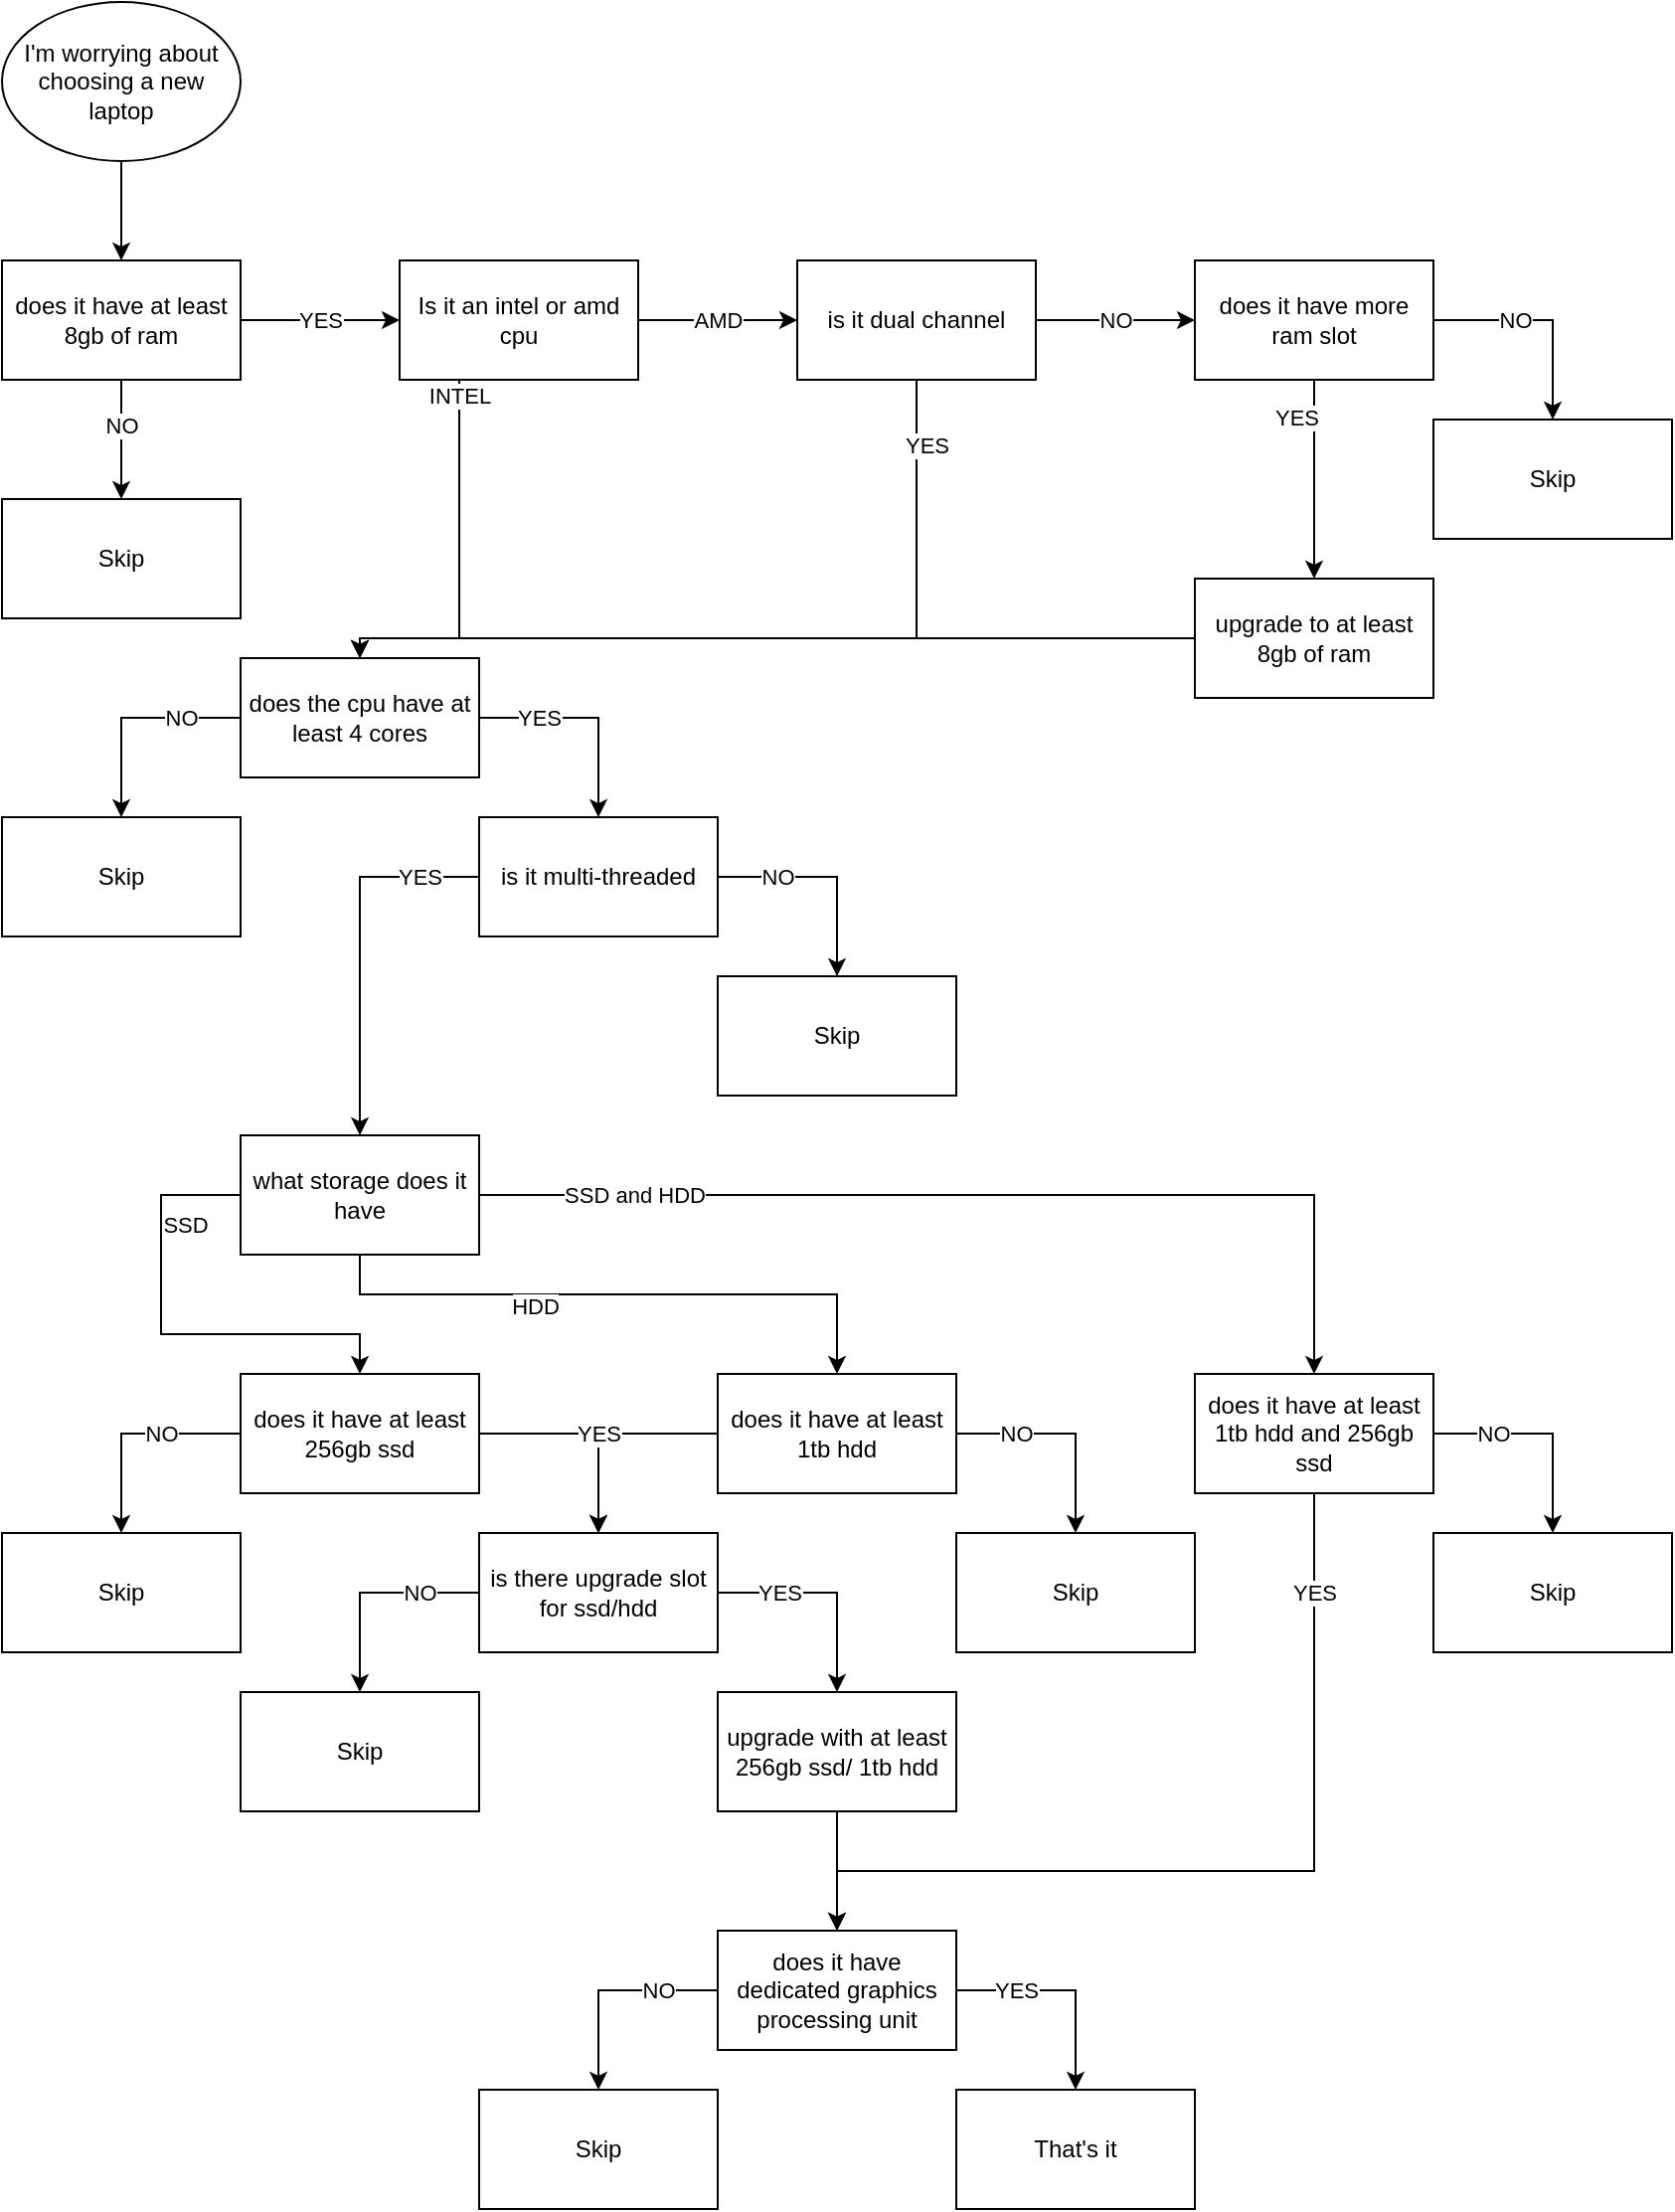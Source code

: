 <mxfile version="20.5.3" type="device"><diagram id="zUy31s-z6RZ6tH_L0L7-" name="Page-1"><mxGraphModel dx="1385" dy="635" grid="1" gridSize="10" guides="1" tooltips="1" connect="1" arrows="1" fold="1" page="1" pageScale="1" pageWidth="850" pageHeight="1100" math="0" shadow="0"><root><mxCell id="0"/><mxCell id="1" parent="0"/><mxCell id="RWWSuAAZR2KexeUVRqLG-8" style="edgeStyle=orthogonalEdgeStyle;rounded=0;orthogonalLoop=1;jettySize=auto;html=1;entryX=0;entryY=0.5;entryDx=0;entryDy=0;" edge="1" parent="1" source="RWWSuAAZR2KexeUVRqLG-1" target="RWWSuAAZR2KexeUVRqLG-2"><mxGeometry relative="1" as="geometry"><Array as="points"><mxPoint x="380" y="160"/><mxPoint x="380" y="160"/></Array></mxGeometry></mxCell><mxCell id="RWWSuAAZR2KexeUVRqLG-80" value="AMD" style="edgeLabel;html=1;align=center;verticalAlign=middle;resizable=0;points=[];" vertex="1" connectable="0" parent="RWWSuAAZR2KexeUVRqLG-8"><mxGeometry x="0.394" relative="1" as="geometry"><mxPoint x="-16" as="offset"/></mxGeometry></mxCell><mxCell id="RWWSuAAZR2KexeUVRqLG-69" style="edgeStyle=orthogonalEdgeStyle;rounded=0;orthogonalLoop=1;jettySize=auto;html=1;entryX=0.5;entryY=0;entryDx=0;entryDy=0;" edge="1" parent="1" source="RWWSuAAZR2KexeUVRqLG-1" target="RWWSuAAZR2KexeUVRqLG-58"><mxGeometry relative="1" as="geometry"><Array as="points"><mxPoint x="230" y="320"/><mxPoint x="180" y="320"/></Array></mxGeometry></mxCell><mxCell id="RWWSuAAZR2KexeUVRqLG-78" value="INTEL" style="edgeLabel;html=1;align=center;verticalAlign=middle;resizable=0;points=[];" vertex="1" connectable="0" parent="RWWSuAAZR2KexeUVRqLG-69"><mxGeometry x="-0.923" y="1" relative="1" as="geometry"><mxPoint x="-1" as="offset"/></mxGeometry></mxCell><mxCell id="RWWSuAAZR2KexeUVRqLG-1" value="Is it an intel or amd cpu" style="rounded=0;whiteSpace=wrap;html=1;" vertex="1" parent="1"><mxGeometry x="200" y="130" width="120" height="60" as="geometry"/></mxCell><mxCell id="RWWSuAAZR2KexeUVRqLG-10" style="edgeStyle=orthogonalEdgeStyle;rounded=0;orthogonalLoop=1;jettySize=auto;html=1;entryX=0;entryY=0.5;entryDx=0;entryDy=0;exitX=1;exitY=0.5;exitDx=0;exitDy=0;" edge="1" parent="1" source="RWWSuAAZR2KexeUVRqLG-2" target="RWWSuAAZR2KexeUVRqLG-3"><mxGeometry relative="1" as="geometry"><mxPoint x="610" y="360" as="sourcePoint"/><Array as="points"><mxPoint x="590" y="160"/><mxPoint x="590" y="160"/></Array></mxGeometry></mxCell><mxCell id="RWWSuAAZR2KexeUVRqLG-81" value="NO" style="edgeLabel;html=1;align=center;verticalAlign=middle;resizable=0;points=[];" vertex="1" connectable="0" parent="RWWSuAAZR2KexeUVRqLG-10"><mxGeometry x="-0.382" y="-2" relative="1" as="geometry"><mxPoint x="15" y="-2" as="offset"/></mxGeometry></mxCell><mxCell id="RWWSuAAZR2KexeUVRqLG-68" style="edgeStyle=orthogonalEdgeStyle;rounded=0;orthogonalLoop=1;jettySize=auto;html=1;entryX=0.5;entryY=0;entryDx=0;entryDy=0;" edge="1" parent="1" source="RWWSuAAZR2KexeUVRqLG-2" target="RWWSuAAZR2KexeUVRqLG-58"><mxGeometry relative="1" as="geometry"><Array as="points"><mxPoint x="460" y="320"/><mxPoint x="180" y="320"/></Array></mxGeometry></mxCell><mxCell id="RWWSuAAZR2KexeUVRqLG-79" value="YES" style="edgeLabel;html=1;align=center;verticalAlign=middle;resizable=0;points=[];" vertex="1" connectable="0" parent="RWWSuAAZR2KexeUVRqLG-68"><mxGeometry x="-0.833" y="2" relative="1" as="geometry"><mxPoint x="3" y="-2" as="offset"/></mxGeometry></mxCell><mxCell id="RWWSuAAZR2KexeUVRqLG-2" value="is it dual channel" style="rounded=0;whiteSpace=wrap;html=1;" vertex="1" parent="1"><mxGeometry x="400" y="130" width="120" height="60" as="geometry"/></mxCell><mxCell id="RWWSuAAZR2KexeUVRqLG-48" style="edgeStyle=orthogonalEdgeStyle;rounded=0;orthogonalLoop=1;jettySize=auto;html=1;entryX=0.5;entryY=0;entryDx=0;entryDy=0;" edge="1" parent="1" source="RWWSuAAZR2KexeUVRqLG-3" target="RWWSuAAZR2KexeUVRqLG-22"><mxGeometry relative="1" as="geometry"><mxPoint x="560" y="460" as="targetPoint"/><Array as="points"><mxPoint x="660" y="290"/><mxPoint x="660" y="290"/></Array></mxGeometry></mxCell><mxCell id="RWWSuAAZR2KexeUVRqLG-82" value="YES" style="edgeLabel;html=1;align=center;verticalAlign=middle;resizable=0;points=[];" vertex="1" connectable="0" parent="RWWSuAAZR2KexeUVRqLG-48"><mxGeometry x="-0.618" relative="1" as="geometry"><mxPoint x="-9" as="offset"/></mxGeometry></mxCell><mxCell id="RWWSuAAZR2KexeUVRqLG-52" style="edgeStyle=orthogonalEdgeStyle;rounded=0;orthogonalLoop=1;jettySize=auto;html=1;entryX=0.5;entryY=0;entryDx=0;entryDy=0;" edge="1" parent="1" source="RWWSuAAZR2KexeUVRqLG-3" target="RWWSuAAZR2KexeUVRqLG-23"><mxGeometry relative="1" as="geometry"><mxPoint x="780" y="480" as="targetPoint"/><Array as="points"><mxPoint x="780" y="160"/></Array></mxGeometry></mxCell><mxCell id="RWWSuAAZR2KexeUVRqLG-83" value="NO" style="edgeLabel;html=1;align=center;verticalAlign=middle;resizable=0;points=[];" vertex="1" connectable="0" parent="RWWSuAAZR2KexeUVRqLG-52"><mxGeometry x="-0.576" relative="1" as="geometry"><mxPoint x="17" as="offset"/></mxGeometry></mxCell><mxCell id="RWWSuAAZR2KexeUVRqLG-3" value="does it have more ram slot" style="rounded=0;whiteSpace=wrap;html=1;" vertex="1" parent="1"><mxGeometry x="600" y="130" width="120" height="60" as="geometry"/></mxCell><mxCell id="RWWSuAAZR2KexeUVRqLG-7" style="edgeStyle=orthogonalEdgeStyle;rounded=0;orthogonalLoop=1;jettySize=auto;html=1;entryX=0;entryY=0.5;entryDx=0;entryDy=0;" edge="1" parent="1" source="RWWSuAAZR2KexeUVRqLG-4" target="RWWSuAAZR2KexeUVRqLG-1"><mxGeometry relative="1" as="geometry"><mxPoint x="190" y="160" as="targetPoint"/><Array as="points"/></mxGeometry></mxCell><mxCell id="RWWSuAAZR2KexeUVRqLG-76" value="YES" style="edgeLabel;html=1;align=center;verticalAlign=middle;resizable=0;points=[];" vertex="1" connectable="0" parent="RWWSuAAZR2KexeUVRqLG-7"><mxGeometry x="-0.591" y="-1" relative="1" as="geometry"><mxPoint x="23" y="-1" as="offset"/></mxGeometry></mxCell><mxCell id="RWWSuAAZR2KexeUVRqLG-25" style="edgeStyle=orthogonalEdgeStyle;rounded=0;orthogonalLoop=1;jettySize=auto;html=1;entryX=0.5;entryY=0;entryDx=0;entryDy=0;" edge="1" parent="1" source="RWWSuAAZR2KexeUVRqLG-4" target="RWWSuAAZR2KexeUVRqLG-24"><mxGeometry relative="1" as="geometry"><Array as="points"><mxPoint x="60" y="220"/><mxPoint x="60" y="220"/></Array></mxGeometry></mxCell><mxCell id="RWWSuAAZR2KexeUVRqLG-75" value="NO" style="edgeLabel;html=1;align=center;verticalAlign=middle;resizable=0;points=[];" vertex="1" connectable="0" parent="RWWSuAAZR2KexeUVRqLG-25"><mxGeometry x="-0.327" y="-1" relative="1" as="geometry"><mxPoint x="1" y="3" as="offset"/></mxGeometry></mxCell><mxCell id="RWWSuAAZR2KexeUVRqLG-4" value="does it have at least 8gb of ram" style="rounded=0;whiteSpace=wrap;html=1;" vertex="1" parent="1"><mxGeometry y="130" width="120" height="60" as="geometry"/></mxCell><mxCell id="RWWSuAAZR2KexeUVRqLG-26" style="edgeStyle=orthogonalEdgeStyle;rounded=0;orthogonalLoop=1;jettySize=auto;html=1;entryX=0.5;entryY=0;entryDx=0;entryDy=0;" edge="1" parent="1" source="RWWSuAAZR2KexeUVRqLG-11" target="RWWSuAAZR2KexeUVRqLG-20"><mxGeometry relative="1" as="geometry"/></mxCell><mxCell id="RWWSuAAZR2KexeUVRqLG-89" value="SSD and HDD" style="edgeLabel;html=1;align=center;verticalAlign=middle;resizable=0;points=[];" vertex="1" connectable="0" parent="RWWSuAAZR2KexeUVRqLG-26"><mxGeometry x="-0.873" y="1" relative="1" as="geometry"><mxPoint x="45" y="1" as="offset"/></mxGeometry></mxCell><mxCell id="RWWSuAAZR2KexeUVRqLG-27" style="edgeStyle=orthogonalEdgeStyle;rounded=0;orthogonalLoop=1;jettySize=auto;html=1;exitX=0.5;exitY=1;exitDx=0;exitDy=0;entryX=0.5;entryY=0;entryDx=0;entryDy=0;" edge="1" parent="1" source="RWWSuAAZR2KexeUVRqLG-11" target="RWWSuAAZR2KexeUVRqLG-15"><mxGeometry relative="1" as="geometry"><Array as="points"><mxPoint x="180" y="650"/><mxPoint x="420" y="650"/></Array></mxGeometry></mxCell><mxCell id="RWWSuAAZR2KexeUVRqLG-91" value="HDD" style="edgeLabel;html=1;align=center;verticalAlign=middle;resizable=0;points=[];" vertex="1" connectable="0" parent="RWWSuAAZR2KexeUVRqLG-27"><mxGeometry x="-0.269" y="2" relative="1" as="geometry"><mxPoint x="-2" y="8" as="offset"/></mxGeometry></mxCell><mxCell id="RWWSuAAZR2KexeUVRqLG-28" style="edgeStyle=orthogonalEdgeStyle;rounded=0;orthogonalLoop=1;jettySize=auto;html=1;entryX=0.5;entryY=0;entryDx=0;entryDy=0;" edge="1" parent="1" source="RWWSuAAZR2KexeUVRqLG-11" target="RWWSuAAZR2KexeUVRqLG-14"><mxGeometry relative="1" as="geometry"><Array as="points"><mxPoint x="80" y="600"/><mxPoint x="80" y="670"/><mxPoint x="180" y="670"/></Array></mxGeometry></mxCell><mxCell id="RWWSuAAZR2KexeUVRqLG-88" value="SSD" style="edgeLabel;html=1;align=center;verticalAlign=middle;resizable=0;points=[];" vertex="1" connectable="0" parent="RWWSuAAZR2KexeUVRqLG-28"><mxGeometry x="-0.536" y="-1" relative="1" as="geometry"><mxPoint x="13" y="1" as="offset"/></mxGeometry></mxCell><mxCell id="RWWSuAAZR2KexeUVRqLG-11" value="what storage does it have" style="rounded=0;whiteSpace=wrap;html=1;" vertex="1" parent="1"><mxGeometry x="120" y="570" width="120" height="60" as="geometry"/></mxCell><mxCell id="RWWSuAAZR2KexeUVRqLG-29" style="edgeStyle=orthogonalEdgeStyle;rounded=0;orthogonalLoop=1;jettySize=auto;html=1;" edge="1" parent="1" source="RWWSuAAZR2KexeUVRqLG-14" target="RWWSuAAZR2KexeUVRqLG-17"><mxGeometry relative="1" as="geometry"><Array as="points"><mxPoint x="300" y="720"/></Array></mxGeometry></mxCell><mxCell id="RWWSuAAZR2KexeUVRqLG-38" style="edgeStyle=orthogonalEdgeStyle;rounded=0;orthogonalLoop=1;jettySize=auto;html=1;entryX=0.5;entryY=0;entryDx=0;entryDy=0;" edge="1" parent="1" source="RWWSuAAZR2KexeUVRqLG-14" target="RWWSuAAZR2KexeUVRqLG-37"><mxGeometry relative="1" as="geometry"><Array as="points"><mxPoint x="60" y="720"/></Array></mxGeometry></mxCell><mxCell id="RWWSuAAZR2KexeUVRqLG-98" value="NO" style="edgeLabel;html=1;align=center;verticalAlign=middle;resizable=0;points=[];" vertex="1" connectable="0" parent="RWWSuAAZR2KexeUVRqLG-38"><mxGeometry x="-0.21" y="-3" relative="1" as="geometry"><mxPoint x="3" y="3" as="offset"/></mxGeometry></mxCell><mxCell id="RWWSuAAZR2KexeUVRqLG-14" value="does it have at least 256gb ssd" style="rounded=0;whiteSpace=wrap;html=1;" vertex="1" parent="1"><mxGeometry x="120" y="690" width="120" height="60" as="geometry"/></mxCell><mxCell id="RWWSuAAZR2KexeUVRqLG-33" style="edgeStyle=orthogonalEdgeStyle;rounded=0;orthogonalLoop=1;jettySize=auto;html=1;entryX=0.5;entryY=0;entryDx=0;entryDy=0;" edge="1" parent="1" source="RWWSuAAZR2KexeUVRqLG-15" target="RWWSuAAZR2KexeUVRqLG-17"><mxGeometry relative="1" as="geometry"><Array as="points"><mxPoint x="300" y="720"/></Array></mxGeometry></mxCell><mxCell id="RWWSuAAZR2KexeUVRqLG-97" value="YES" style="edgeLabel;html=1;align=center;verticalAlign=middle;resizable=0;points=[];" vertex="1" connectable="0" parent="RWWSuAAZR2KexeUVRqLG-33"><mxGeometry x="0.091" y="-1" relative="1" as="geometry"><mxPoint x="1" as="offset"/></mxGeometry></mxCell><mxCell id="RWWSuAAZR2KexeUVRqLG-36" style="edgeStyle=orthogonalEdgeStyle;rounded=0;orthogonalLoop=1;jettySize=auto;html=1;entryX=0.5;entryY=0;entryDx=0;entryDy=0;" edge="1" parent="1" source="RWWSuAAZR2KexeUVRqLG-15" target="RWWSuAAZR2KexeUVRqLG-35"><mxGeometry relative="1" as="geometry"><Array as="points"><mxPoint x="540" y="720"/></Array></mxGeometry></mxCell><mxCell id="RWWSuAAZR2KexeUVRqLG-96" value="NO" style="edgeLabel;html=1;align=center;verticalAlign=middle;resizable=0;points=[];" vertex="1" connectable="0" parent="RWWSuAAZR2KexeUVRqLG-36"><mxGeometry x="-0.335" y="-3" relative="1" as="geometry"><mxPoint x="-7" y="-3" as="offset"/></mxGeometry></mxCell><mxCell id="RWWSuAAZR2KexeUVRqLG-15" value="does it have at least 1tb hdd" style="rounded=0;whiteSpace=wrap;html=1;" vertex="1" parent="1"><mxGeometry x="360" y="690" width="120" height="60" as="geometry"/></mxCell><mxCell id="RWWSuAAZR2KexeUVRqLG-42" style="edgeStyle=orthogonalEdgeStyle;rounded=0;orthogonalLoop=1;jettySize=auto;html=1;entryX=0.5;entryY=0;entryDx=0;entryDy=0;" edge="1" parent="1" source="RWWSuAAZR2KexeUVRqLG-17" target="RWWSuAAZR2KexeUVRqLG-41"><mxGeometry relative="1" as="geometry"><Array as="points"><mxPoint x="180" y="800"/></Array></mxGeometry></mxCell><mxCell id="RWWSuAAZR2KexeUVRqLG-99" value="NO" style="edgeLabel;html=1;align=center;verticalAlign=middle;resizable=0;points=[];" vertex="1" connectable="0" parent="RWWSuAAZR2KexeUVRqLG-42"><mxGeometry x="-0.035" y="-3" relative="1" as="geometry"><mxPoint x="23" y="3" as="offset"/></mxGeometry></mxCell><mxCell id="RWWSuAAZR2KexeUVRqLG-43" style="edgeStyle=orthogonalEdgeStyle;rounded=0;orthogonalLoop=1;jettySize=auto;html=1;entryX=0.5;entryY=0;entryDx=0;entryDy=0;" edge="1" parent="1" source="RWWSuAAZR2KexeUVRqLG-17" target="RWWSuAAZR2KexeUVRqLG-39"><mxGeometry relative="1" as="geometry"><Array as="points"><mxPoint x="420" y="800"/></Array></mxGeometry></mxCell><mxCell id="RWWSuAAZR2KexeUVRqLG-100" value="YES" style="edgeLabel;html=1;align=center;verticalAlign=middle;resizable=0;points=[];" vertex="1" connectable="0" parent="RWWSuAAZR2KexeUVRqLG-43"><mxGeometry x="-0.611" y="-1" relative="1" as="geometry"><mxPoint x="9" y="-1" as="offset"/></mxGeometry></mxCell><mxCell id="RWWSuAAZR2KexeUVRqLG-17" value="is there upgrade slot for ssd/hdd" style="rounded=0;whiteSpace=wrap;html=1;" vertex="1" parent="1"><mxGeometry x="240" y="770" width="120" height="60" as="geometry"/></mxCell><mxCell id="RWWSuAAZR2KexeUVRqLG-32" style="edgeStyle=orthogonalEdgeStyle;rounded=0;orthogonalLoop=1;jettySize=auto;html=1;entryX=0.5;entryY=0;entryDx=0;entryDy=0;" edge="1" parent="1" source="RWWSuAAZR2KexeUVRqLG-20" target="RWWSuAAZR2KexeUVRqLG-21"><mxGeometry relative="1" as="geometry"><mxPoint x="420" y="850" as="targetPoint"/><Array as="points"><mxPoint x="660" y="940"/><mxPoint x="420" y="940"/></Array></mxGeometry></mxCell><mxCell id="RWWSuAAZR2KexeUVRqLG-95" value="YES" style="edgeLabel;html=1;align=center;verticalAlign=middle;resizable=0;points=[];" vertex="1" connectable="0" parent="RWWSuAAZR2KexeUVRqLG-32"><mxGeometry x="-0.752" y="-2" relative="1" as="geometry"><mxPoint x="2" y="-7" as="offset"/></mxGeometry></mxCell><mxCell id="RWWSuAAZR2KexeUVRqLG-93" style="edgeStyle=orthogonalEdgeStyle;rounded=0;orthogonalLoop=1;jettySize=auto;html=1;entryX=0.5;entryY=0;entryDx=0;entryDy=0;" edge="1" parent="1" source="RWWSuAAZR2KexeUVRqLG-20" target="RWWSuAAZR2KexeUVRqLG-92"><mxGeometry relative="1" as="geometry"><Array as="points"><mxPoint x="780" y="720"/></Array></mxGeometry></mxCell><mxCell id="RWWSuAAZR2KexeUVRqLG-94" value="NO" style="edgeLabel;html=1;align=center;verticalAlign=middle;resizable=0;points=[];" vertex="1" connectable="0" parent="RWWSuAAZR2KexeUVRqLG-93"><mxGeometry x="-0.724" y="-2" relative="1" as="geometry"><mxPoint x="15" y="-2" as="offset"/></mxGeometry></mxCell><mxCell id="RWWSuAAZR2KexeUVRqLG-20" value="does it have at least 1tb hdd and 256gb ssd" style="rounded=0;whiteSpace=wrap;html=1;" vertex="1" parent="1"><mxGeometry x="600" y="690" width="120" height="60" as="geometry"/></mxCell><mxCell id="RWWSuAAZR2KexeUVRqLG-72" style="edgeStyle=orthogonalEdgeStyle;rounded=0;orthogonalLoop=1;jettySize=auto;html=1;entryX=0.5;entryY=0;entryDx=0;entryDy=0;" edge="1" parent="1" source="RWWSuAAZR2KexeUVRqLG-21" target="RWWSuAAZR2KexeUVRqLG-71"><mxGeometry relative="1" as="geometry"><Array as="points"><mxPoint x="540" y="1000"/></Array></mxGeometry></mxCell><mxCell id="RWWSuAAZR2KexeUVRqLG-102" value="YES" style="edgeLabel;html=1;align=center;verticalAlign=middle;resizable=0;points=[];" vertex="1" connectable="0" parent="RWWSuAAZR2KexeUVRqLG-72"><mxGeometry x="-0.673" relative="1" as="geometry"><mxPoint x="12" as="offset"/></mxGeometry></mxCell><mxCell id="RWWSuAAZR2KexeUVRqLG-73" style="edgeStyle=orthogonalEdgeStyle;rounded=0;orthogonalLoop=1;jettySize=auto;html=1;entryX=0.5;entryY=0;entryDx=0;entryDy=0;" edge="1" parent="1" source="RWWSuAAZR2KexeUVRqLG-21" target="RWWSuAAZR2KexeUVRqLG-70"><mxGeometry relative="1" as="geometry"><Array as="points"><mxPoint x="300" y="1000"/></Array></mxGeometry></mxCell><mxCell id="RWWSuAAZR2KexeUVRqLG-101" value="NO" style="edgeLabel;html=1;align=center;verticalAlign=middle;resizable=0;points=[];" vertex="1" connectable="0" parent="RWWSuAAZR2KexeUVRqLG-73"><mxGeometry x="-0.323" y="-1" relative="1" as="geometry"><mxPoint x="7" y="1" as="offset"/></mxGeometry></mxCell><mxCell id="RWWSuAAZR2KexeUVRqLG-21" value="does it have dedicated graphics processing unit" style="rounded=0;whiteSpace=wrap;html=1;" vertex="1" parent="1"><mxGeometry x="360" y="970" width="120" height="60" as="geometry"/></mxCell><mxCell id="RWWSuAAZR2KexeUVRqLG-67" style="edgeStyle=orthogonalEdgeStyle;rounded=0;orthogonalLoop=1;jettySize=auto;html=1;entryX=0.5;entryY=0;entryDx=0;entryDy=0;" edge="1" parent="1" source="RWWSuAAZR2KexeUVRqLG-22" target="RWWSuAAZR2KexeUVRqLG-58"><mxGeometry relative="1" as="geometry"><Array as="points"><mxPoint x="180" y="320"/></Array></mxGeometry></mxCell><mxCell id="RWWSuAAZR2KexeUVRqLG-22" value="upgrade to at least 8gb of ram" style="rounded=0;whiteSpace=wrap;html=1;" vertex="1" parent="1"><mxGeometry x="600" y="290" width="120" height="60" as="geometry"/></mxCell><mxCell id="RWWSuAAZR2KexeUVRqLG-23" value="Skip" style="rounded=0;whiteSpace=wrap;html=1;" vertex="1" parent="1"><mxGeometry x="720" y="210" width="120" height="60" as="geometry"/></mxCell><mxCell id="RWWSuAAZR2KexeUVRqLG-24" value="Skip" style="rounded=0;whiteSpace=wrap;html=1;" vertex="1" parent="1"><mxGeometry y="250" width="120" height="60" as="geometry"/></mxCell><mxCell id="RWWSuAAZR2KexeUVRqLG-35" value="Skip" style="rounded=0;whiteSpace=wrap;html=1;" vertex="1" parent="1"><mxGeometry x="480" y="770" width="120" height="60" as="geometry"/></mxCell><mxCell id="RWWSuAAZR2KexeUVRqLG-37" value="Skip" style="rounded=0;whiteSpace=wrap;html=1;" vertex="1" parent="1"><mxGeometry y="770" width="120" height="60" as="geometry"/></mxCell><mxCell id="RWWSuAAZR2KexeUVRqLG-44" style="edgeStyle=orthogonalEdgeStyle;rounded=0;orthogonalLoop=1;jettySize=auto;html=1;entryX=0.5;entryY=0;entryDx=0;entryDy=0;" edge="1" parent="1" source="RWWSuAAZR2KexeUVRqLG-39" target="RWWSuAAZR2KexeUVRqLG-21"><mxGeometry relative="1" as="geometry"/></mxCell><mxCell id="RWWSuAAZR2KexeUVRqLG-39" value="upgrade with at least 256gb ssd/ 1tb hdd" style="rounded=0;whiteSpace=wrap;html=1;" vertex="1" parent="1"><mxGeometry x="360" y="850" width="120" height="60" as="geometry"/></mxCell><mxCell id="RWWSuAAZR2KexeUVRqLG-41" value="Skip" style="rounded=0;whiteSpace=wrap;html=1;" vertex="1" parent="1"><mxGeometry x="120" y="850" width="120" height="60" as="geometry"/></mxCell><mxCell id="RWWSuAAZR2KexeUVRqLG-57" value="" style="edgeStyle=orthogonalEdgeStyle;rounded=0;orthogonalLoop=1;jettySize=auto;html=1;" edge="1" parent="1" source="RWWSuAAZR2KexeUVRqLG-56" target="RWWSuAAZR2KexeUVRqLG-4"><mxGeometry relative="1" as="geometry"/></mxCell><mxCell id="RWWSuAAZR2KexeUVRqLG-56" value="I'm worrying about choosing a new laptop" style="ellipse;whiteSpace=wrap;html=1;" vertex="1" parent="1"><mxGeometry width="120" height="80" as="geometry"/></mxCell><mxCell id="RWWSuAAZR2KexeUVRqLG-63" style="edgeStyle=orthogonalEdgeStyle;rounded=0;orthogonalLoop=1;jettySize=auto;html=1;" edge="1" parent="1" source="RWWSuAAZR2KexeUVRqLG-58" target="RWWSuAAZR2KexeUVRqLG-61"><mxGeometry relative="1" as="geometry"><Array as="points"><mxPoint x="60" y="360"/></Array></mxGeometry></mxCell><mxCell id="RWWSuAAZR2KexeUVRqLG-84" value="NO" style="edgeLabel;html=1;align=center;verticalAlign=middle;resizable=0;points=[];" vertex="1" connectable="0" parent="RWWSuAAZR2KexeUVRqLG-63"><mxGeometry x="-0.564" y="1" relative="1" as="geometry"><mxPoint x="-6" y="-1" as="offset"/></mxGeometry></mxCell><mxCell id="RWWSuAAZR2KexeUVRqLG-64" style="edgeStyle=orthogonalEdgeStyle;rounded=0;orthogonalLoop=1;jettySize=auto;html=1;entryX=0.5;entryY=0;entryDx=0;entryDy=0;" edge="1" parent="1" source="RWWSuAAZR2KexeUVRqLG-58" target="RWWSuAAZR2KexeUVRqLG-60"><mxGeometry relative="1" as="geometry"><Array as="points"><mxPoint x="300" y="360"/></Array></mxGeometry></mxCell><mxCell id="RWWSuAAZR2KexeUVRqLG-85" value="YES" style="edgeLabel;html=1;align=center;verticalAlign=middle;resizable=0;points=[];" vertex="1" connectable="0" parent="RWWSuAAZR2KexeUVRqLG-64"><mxGeometry x="-0.545" y="-1" relative="1" as="geometry"><mxPoint x="5" y="-1" as="offset"/></mxGeometry></mxCell><mxCell id="RWWSuAAZR2KexeUVRqLG-58" value="does the cpu have at least 4 cores" style="rounded=0;whiteSpace=wrap;html=1;" vertex="1" parent="1"><mxGeometry x="120" y="330" width="120" height="60" as="geometry"/></mxCell><mxCell id="RWWSuAAZR2KexeUVRqLG-65" style="edgeStyle=orthogonalEdgeStyle;rounded=0;orthogonalLoop=1;jettySize=auto;html=1;entryX=0.5;entryY=0;entryDx=0;entryDy=0;" edge="1" parent="1" source="RWWSuAAZR2KexeUVRqLG-60" target="RWWSuAAZR2KexeUVRqLG-62"><mxGeometry relative="1" as="geometry"><Array as="points"><mxPoint x="420" y="440"/></Array></mxGeometry></mxCell><mxCell id="RWWSuAAZR2KexeUVRqLG-86" value="NO" style="edgeLabel;html=1;align=center;verticalAlign=middle;resizable=0;points=[];" vertex="1" connectable="0" parent="RWWSuAAZR2KexeUVRqLG-65"><mxGeometry x="-0.224" y="-1" relative="1" as="geometry"><mxPoint x="-13" y="-1" as="offset"/></mxGeometry></mxCell><mxCell id="RWWSuAAZR2KexeUVRqLG-66" style="edgeStyle=orthogonalEdgeStyle;rounded=0;orthogonalLoop=1;jettySize=auto;html=1;entryX=0.5;entryY=0;entryDx=0;entryDy=0;" edge="1" parent="1" source="RWWSuAAZR2KexeUVRqLG-60" target="RWWSuAAZR2KexeUVRqLG-11"><mxGeometry relative="1" as="geometry"><mxPoint x="200" y="590" as="targetPoint"/><Array as="points"><mxPoint x="180" y="440"/></Array></mxGeometry></mxCell><mxCell id="RWWSuAAZR2KexeUVRqLG-87" value="YES" style="edgeLabel;html=1;align=center;verticalAlign=middle;resizable=0;points=[];" vertex="1" connectable="0" parent="RWWSuAAZR2KexeUVRqLG-66"><mxGeometry x="-0.726" y="2" relative="1" as="geometry"><mxPoint x="-4" y="-2" as="offset"/></mxGeometry></mxCell><mxCell id="RWWSuAAZR2KexeUVRqLG-60" value="is it multi-threaded" style="rounded=0;whiteSpace=wrap;html=1;" vertex="1" parent="1"><mxGeometry x="240" y="410" width="120" height="60" as="geometry"/></mxCell><mxCell id="RWWSuAAZR2KexeUVRqLG-61" value="Skip" style="rounded=0;whiteSpace=wrap;html=1;" vertex="1" parent="1"><mxGeometry y="410" width="120" height="60" as="geometry"/></mxCell><mxCell id="RWWSuAAZR2KexeUVRqLG-62" value="Skip" style="rounded=0;whiteSpace=wrap;html=1;" vertex="1" parent="1"><mxGeometry x="360" y="490" width="120" height="60" as="geometry"/></mxCell><mxCell id="RWWSuAAZR2KexeUVRqLG-70" value="Skip" style="rounded=0;whiteSpace=wrap;html=1;" vertex="1" parent="1"><mxGeometry x="240" y="1050" width="120" height="60" as="geometry"/></mxCell><mxCell id="RWWSuAAZR2KexeUVRqLG-71" value="That's it" style="rounded=0;whiteSpace=wrap;html=1;" vertex="1" parent="1"><mxGeometry x="480" y="1050" width="120" height="60" as="geometry"/></mxCell><mxCell id="RWWSuAAZR2KexeUVRqLG-92" value="Skip" style="rounded=0;whiteSpace=wrap;html=1;" vertex="1" parent="1"><mxGeometry x="720" y="770" width="120" height="60" as="geometry"/></mxCell></root></mxGraphModel></diagram></mxfile>
